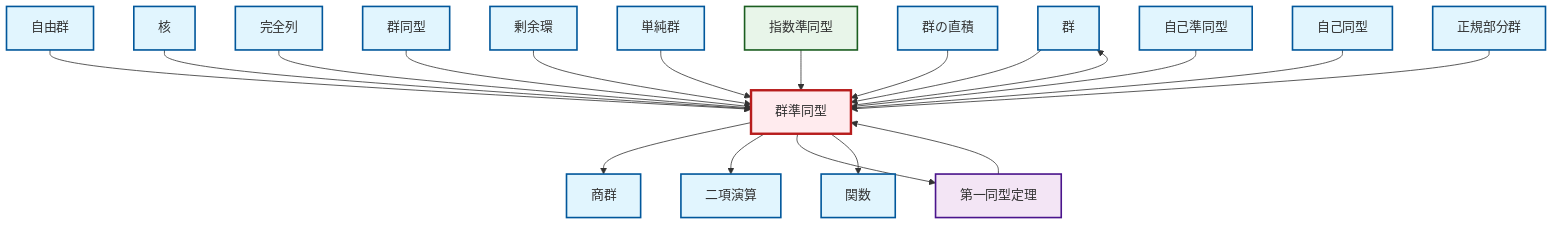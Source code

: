 graph TD
    classDef definition fill:#e1f5fe,stroke:#01579b,stroke-width:2px
    classDef theorem fill:#f3e5f5,stroke:#4a148c,stroke-width:2px
    classDef axiom fill:#fff3e0,stroke:#e65100,stroke-width:2px
    classDef example fill:#e8f5e9,stroke:#1b5e20,stroke-width:2px
    classDef current fill:#ffebee,stroke:#b71c1c,stroke-width:3px
    def-quotient-group["商群"]:::definition
    def-group["群"]:::definition
    def-isomorphism["群同型"]:::definition
    def-function["関数"]:::definition
    def-free-group["自由群"]:::definition
    def-direct-product["群の直積"]:::definition
    def-normal-subgroup["正規部分群"]:::definition
    def-quotient-ring["剰余環"]:::definition
    thm-first-isomorphism["第一同型定理"]:::theorem
    def-exact-sequence["完全列"]:::definition
    ex-exponential-homomorphism["指数準同型"]:::example
    def-automorphism["自己同型"]:::definition
    def-kernel["核"]:::definition
    def-binary-operation["二項演算"]:::definition
    def-endomorphism["自己準同型"]:::definition
    def-homomorphism["群準同型"]:::definition
    def-simple-group["単純群"]:::definition
    def-free-group --> def-homomorphism
    def-kernel --> def-homomorphism
    def-homomorphism --> def-quotient-group
    def-exact-sequence --> def-homomorphism
    def-homomorphism --> def-group
    def-isomorphism --> def-homomorphism
    def-homomorphism --> def-binary-operation
    def-homomorphism --> thm-first-isomorphism
    def-quotient-ring --> def-homomorphism
    def-simple-group --> def-homomorphism
    def-group --> def-homomorphism
    ex-exponential-homomorphism --> def-homomorphism
    def-direct-product --> def-homomorphism
    def-endomorphism --> def-homomorphism
    thm-first-isomorphism --> def-homomorphism
    def-homomorphism --> def-function
    def-automorphism --> def-homomorphism
    def-normal-subgroup --> def-homomorphism
    class def-homomorphism current